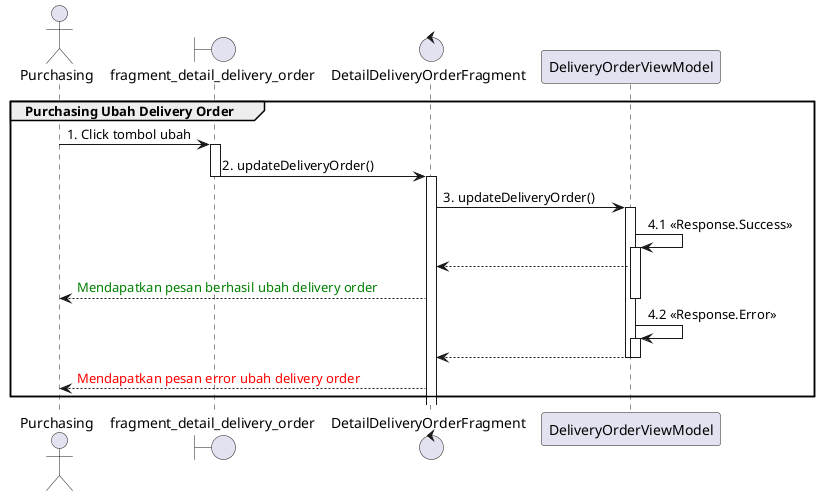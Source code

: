 @startuml
'https://plantuml.com/sequence-diagram

group Purchasing Ubah Delivery Order
    actor       Purchasing
    boundary    fragment_detail_delivery_order
    control     DetailDeliveryOrderFragment

    Purchasing -> fragment_detail_delivery_order : 1. Click tombol ubah
    activate fragment_detail_delivery_order

    fragment_detail_delivery_order -> DetailDeliveryOrderFragment : 2. updateDeliveryOrder()
    deactivate fragment_detail_delivery_order

    activate DetailDeliveryOrderFragment
    DetailDeliveryOrderFragment -> DeliveryOrderViewModel : 3. updateDeliveryOrder()
    activate DeliveryOrderViewModel
    DeliveryOrderViewModel -> DeliveryOrderViewModel : 4.1 <<Response.Success>>
    activate DeliveryOrderViewModel
    DetailDeliveryOrderFragment <-- DeliveryOrderViewModel
    Purchasing <-- DetailDeliveryOrderFragment :  <font color=green>Mendapatkan pesan berhasil ubah delivery order
    deactivate DeliveryOrderViewModel

    DeliveryOrderViewModel -> DeliveryOrderViewModel : 4.2 <<Response.Error>>
    activate DeliveryOrderViewModel

    DetailDeliveryOrderFragment <-- DeliveryOrderViewModel

    deactivate DeliveryOrderViewModel
    deactivate DeliveryOrderViewModel

    Purchasing <-- DetailDeliveryOrderFragment : <font color=red>Mendapatkan pesan error ubah delivery order

end
@enduml